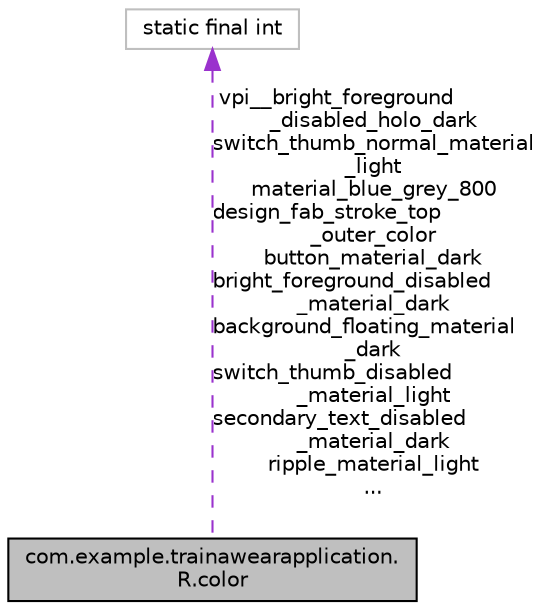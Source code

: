 digraph "com.example.trainawearapplication.R.color"
{
 // INTERACTIVE_SVG=YES
 // LATEX_PDF_SIZE
  edge [fontname="Helvetica",fontsize="10",labelfontname="Helvetica",labelfontsize="10"];
  node [fontname="Helvetica",fontsize="10",shape=record];
  Node1 [label="com.example.trainawearapplication.\lR.color",height=0.2,width=0.4,color="black", fillcolor="grey75", style="filled", fontcolor="black",tooltip=" "];
  Node2 -> Node1 [dir="back",color="darkorchid3",fontsize="10",style="dashed",label=" vpi__bright_foreground\l_disabled_holo_dark\nswitch_thumb_normal_material\l_light\nmaterial_blue_grey_800\ndesign_fab_stroke_top\l_outer_color\nbutton_material_dark\nbright_foreground_disabled\l_material_dark\nbackground_floating_material\l_dark\nswitch_thumb_disabled\l_material_light\nsecondary_text_disabled\l_material_dark\nripple_material_light\n..." ,fontname="Helvetica"];
  Node2 [label="static final int",height=0.2,width=0.4,color="grey75", fillcolor="white", style="filled",tooltip=" "];
}
